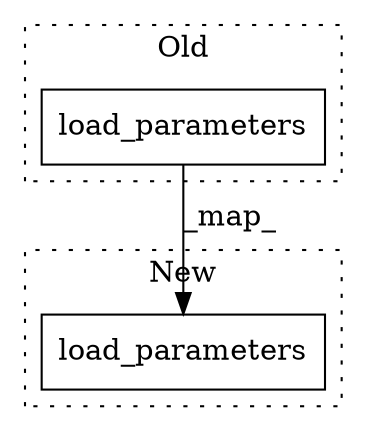 digraph G {
subgraph cluster0 {
1 [label="load_parameters" a="32" s="7600,7665" l="16,1" shape="box"];
label = "Old";
style="dotted";
}
subgraph cluster1 {
2 [label="load_parameters" a="32" s="7644,7709" l="16,1" shape="box"];
label = "New";
style="dotted";
}
1 -> 2 [label="_map_"];
}